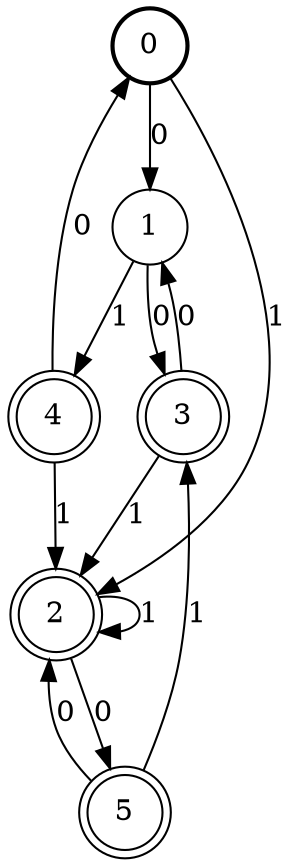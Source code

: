 digraph Automat {
    node [shape = circle];
    0 [style = "bold"];
    0 -> 1 [label = "0"];
    0 -> 2 [label = "1"];
    1 -> 3 [label = "0"];
    1 -> 4 [label = "1"];
    2 [peripheries=2]
    2 -> 5 [label = "0"];
    2 -> 2 [label = "1"];
    3 [peripheries=2]
    3 -> 1 [label = "0"];
    3 -> 2 [label = "1"];
    4 [peripheries=2]
    4 -> 0 [label = "0"];
    4 -> 2 [label = "1"];
    5 [peripheries=2]
    5 -> 2 [label = "0"];
    5 -> 3 [label = "1"];
}
